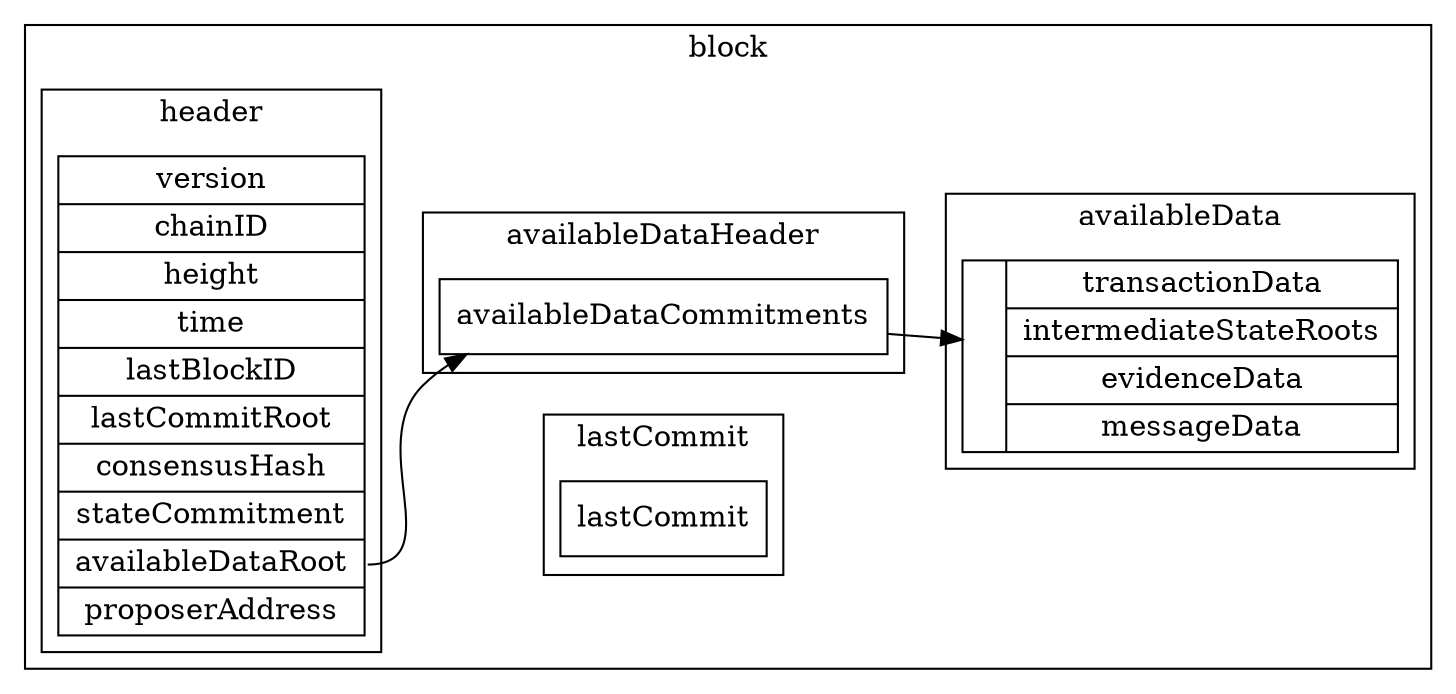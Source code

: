 digraph G {
    rankdir = "LR";
    node [shape = record];

    subgraph cluster_block {
        label = "block";

        subgraph cluster_lastcommit {
            label = "lastCommit";
            struct4 [label = "{lastCommit}"];
        }

        subgraph cluster_body {
            label = "availableData";
            struct3 [label = "{ | { transactionData | intermediateStateRoots | evidenceData | messageData } }"];
        }

        subgraph cluster_availableheader {
            label = "availableDataHeader";
            struct2 [label = "{<f0> availableDataCommitments}"];
        }

        subgraph cluster_header {
            label = "header";
            struct1 [label = "version | chainID | height | time | lastBlockID | lastCommitRoot | consensusHash | stateCommitment | <f8> availableDataRoot | proposerAddress"];
        }
    }

    struct1:f8 -> struct2;
    struct2:f0 -> struct3;

    edge [style = invis];
    struct1 -> struct3;
    struct1 -> struct4;
}